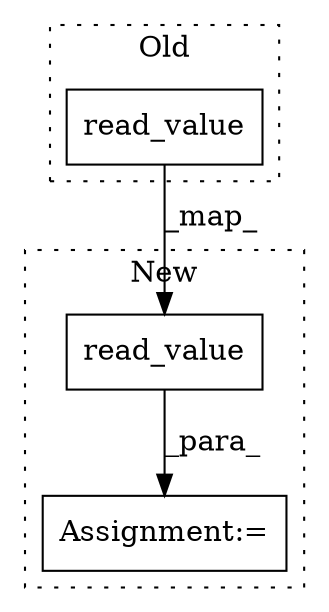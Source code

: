 digraph G {
subgraph cluster0 {
1 [label="read_value" a="32" s="12449" l="12" shape="box"];
label = "Old";
style="dotted";
}
subgraph cluster1 {
2 [label="read_value" a="32" s="12846" l="12" shape="box"];
3 [label="Assignment:=" a="7" s="13016" l="1" shape="box"];
label = "New";
style="dotted";
}
1 -> 2 [label="_map_"];
2 -> 3 [label="_para_"];
}